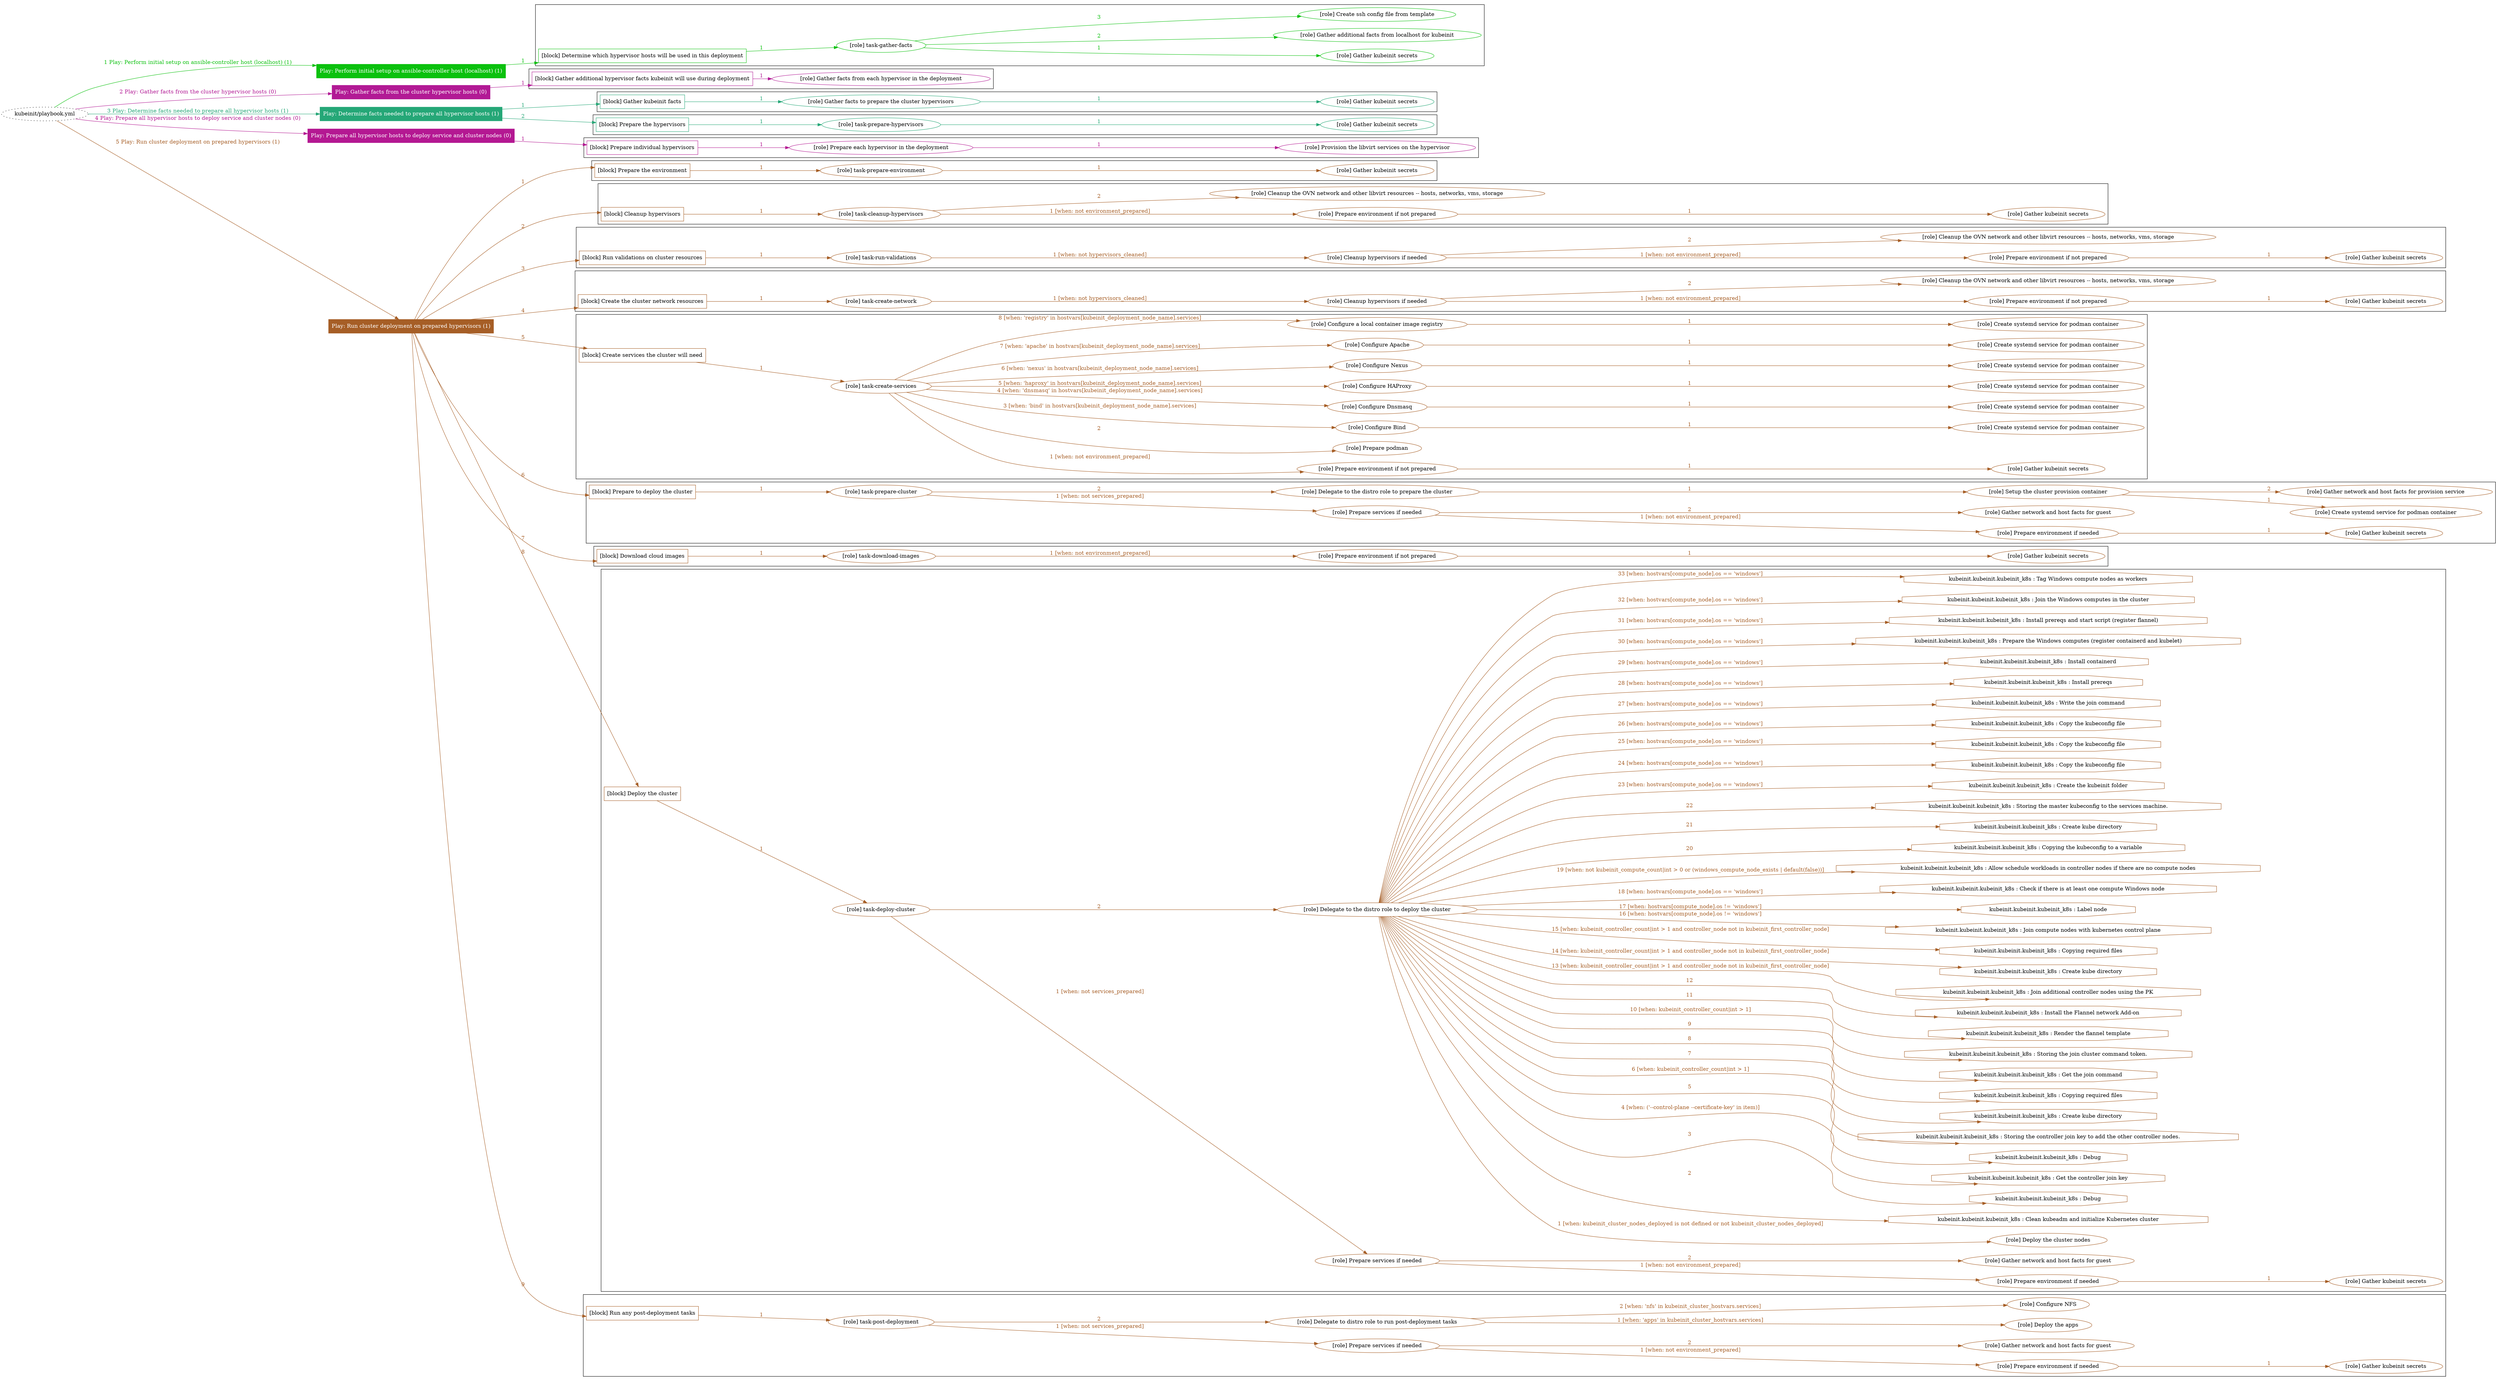 digraph {
	graph [concentrate=true ordering=in rankdir=LR ratio=fill]
	edge [esep=5 sep=10]
	"kubeinit/playbook.yml" [URL="/home/runner/work/kubeinit/kubeinit/kubeinit/playbook.yml" id=playbook_61d63fcc style=dotted]
	"kubeinit/playbook.yml" -> play_b4167441 [label="1 Play: Perform initial setup on ansible-controller host (localhost) (1)" color="#0bc10e" fontcolor="#0bc10e" id=edge_play_b4167441 labeltooltip="1 Play: Perform initial setup on ansible-controller host (localhost) (1)" tooltip="1 Play: Perform initial setup on ansible-controller host (localhost) (1)"]
	subgraph "Play: Perform initial setup on ansible-controller host (localhost) (1)" {
		play_b4167441 [label="Play: Perform initial setup on ansible-controller host (localhost) (1)" URL="/home/runner/work/kubeinit/kubeinit/kubeinit/playbook.yml" color="#0bc10e" fontcolor="#ffffff" id=play_b4167441 shape=box style=filled tooltip=localhost]
		play_b4167441 -> block_6a0aca37 [label=1 color="#0bc10e" fontcolor="#0bc10e" id=edge_block_6a0aca37 labeltooltip=1 tooltip=1]
		subgraph cluster_block_6a0aca37 {
			block_6a0aca37 [label="[block] Determine which hypervisor hosts will be used in this deployment" URL="/home/runner/work/kubeinit/kubeinit/kubeinit/playbook.yml" color="#0bc10e" id=block_6a0aca37 labeltooltip="Determine which hypervisor hosts will be used in this deployment" shape=box tooltip="Determine which hypervisor hosts will be used in this deployment"]
			block_6a0aca37 -> role_7f334172 [label="1 " color="#0bc10e" fontcolor="#0bc10e" id=edge_role_7f334172 labeltooltip="1 " tooltip="1 "]
			subgraph "task-gather-facts" {
				role_7f334172 [label="[role] task-gather-facts" URL="/home/runner/work/kubeinit/kubeinit/kubeinit/playbook.yml" color="#0bc10e" id=role_7f334172 tooltip="task-gather-facts"]
				role_7f334172 -> role_f6a3b218 [label="1 " color="#0bc10e" fontcolor="#0bc10e" id=edge_role_f6a3b218 labeltooltip="1 " tooltip="1 "]
				subgraph "Gather kubeinit secrets" {
					role_f6a3b218 [label="[role] Gather kubeinit secrets" URL="/home/runner/.ansible/collections/ansible_collections/kubeinit/kubeinit/roles/kubeinit_prepare/tasks/build_hypervisors_group.yml" color="#0bc10e" id=role_f6a3b218 tooltip="Gather kubeinit secrets"]
				}
				role_7f334172 -> role_867de4f7 [label="2 " color="#0bc10e" fontcolor="#0bc10e" id=edge_role_867de4f7 labeltooltip="2 " tooltip="2 "]
				subgraph "Gather additional facts from localhost for kubeinit" {
					role_867de4f7 [label="[role] Gather additional facts from localhost for kubeinit" URL="/home/runner/.ansible/collections/ansible_collections/kubeinit/kubeinit/roles/kubeinit_prepare/tasks/build_hypervisors_group.yml" color="#0bc10e" id=role_867de4f7 tooltip="Gather additional facts from localhost for kubeinit"]
				}
				role_7f334172 -> role_394e5620 [label="3 " color="#0bc10e" fontcolor="#0bc10e" id=edge_role_394e5620 labeltooltip="3 " tooltip="3 "]
				subgraph "Create ssh config file from template" {
					role_394e5620 [label="[role] Create ssh config file from template" URL="/home/runner/.ansible/collections/ansible_collections/kubeinit/kubeinit/roles/kubeinit_prepare/tasks/build_hypervisors_group.yml" color="#0bc10e" id=role_394e5620 tooltip="Create ssh config file from template"]
				}
			}
		}
	}
	"kubeinit/playbook.yml" -> play_1aad802e [label="2 Play: Gather facts from the cluster hypervisor hosts (0)" color="#b21a95" fontcolor="#b21a95" id=edge_play_1aad802e labeltooltip="2 Play: Gather facts from the cluster hypervisor hosts (0)" tooltip="2 Play: Gather facts from the cluster hypervisor hosts (0)"]
	subgraph "Play: Gather facts from the cluster hypervisor hosts (0)" {
		play_1aad802e [label="Play: Gather facts from the cluster hypervisor hosts (0)" URL="/home/runner/work/kubeinit/kubeinit/kubeinit/playbook.yml" color="#b21a95" fontcolor="#ffffff" id=play_1aad802e shape=box style=filled tooltip="Play: Gather facts from the cluster hypervisor hosts (0)"]
		play_1aad802e -> block_5dd4b0f8 [label=1 color="#b21a95" fontcolor="#b21a95" id=edge_block_5dd4b0f8 labeltooltip=1 tooltip=1]
		subgraph cluster_block_5dd4b0f8 {
			block_5dd4b0f8 [label="[block] Gather additional hypervisor facts kubeinit will use during deployment" URL="/home/runner/work/kubeinit/kubeinit/kubeinit/playbook.yml" color="#b21a95" id=block_5dd4b0f8 labeltooltip="Gather additional hypervisor facts kubeinit will use during deployment" shape=box tooltip="Gather additional hypervisor facts kubeinit will use during deployment"]
			block_5dd4b0f8 -> role_943d3cc5 [label="1 " color="#b21a95" fontcolor="#b21a95" id=edge_role_943d3cc5 labeltooltip="1 " tooltip="1 "]
			subgraph "Gather facts from each hypervisor in the deployment" {
				role_943d3cc5 [label="[role] Gather facts from each hypervisor in the deployment" URL="/home/runner/work/kubeinit/kubeinit/kubeinit/playbook.yml" color="#b21a95" id=role_943d3cc5 tooltip="Gather facts from each hypervisor in the deployment"]
			}
		}
	}
	"kubeinit/playbook.yml" -> play_ba9108b3 [label="3 Play: Determine facts needed to prepare all hypervisor hosts (1)" color="#25a777" fontcolor="#25a777" id=edge_play_ba9108b3 labeltooltip="3 Play: Determine facts needed to prepare all hypervisor hosts (1)" tooltip="3 Play: Determine facts needed to prepare all hypervisor hosts (1)"]
	subgraph "Play: Determine facts needed to prepare all hypervisor hosts (1)" {
		play_ba9108b3 [label="Play: Determine facts needed to prepare all hypervisor hosts (1)" URL="/home/runner/work/kubeinit/kubeinit/kubeinit/playbook.yml" color="#25a777" fontcolor="#ffffff" id=play_ba9108b3 shape=box style=filled tooltip=localhost]
		play_ba9108b3 -> block_fe4e9d29 [label=1 color="#25a777" fontcolor="#25a777" id=edge_block_fe4e9d29 labeltooltip=1 tooltip=1]
		subgraph cluster_block_fe4e9d29 {
			block_fe4e9d29 [label="[block] Gather kubeinit facts" URL="/home/runner/work/kubeinit/kubeinit/kubeinit/playbook.yml" color="#25a777" id=block_fe4e9d29 labeltooltip="Gather kubeinit facts" shape=box tooltip="Gather kubeinit facts"]
			block_fe4e9d29 -> role_f8f395cc [label="1 " color="#25a777" fontcolor="#25a777" id=edge_role_f8f395cc labeltooltip="1 " tooltip="1 "]
			subgraph "Gather facts to prepare the cluster hypervisors" {
				role_f8f395cc [label="[role] Gather facts to prepare the cluster hypervisors" URL="/home/runner/work/kubeinit/kubeinit/kubeinit/playbook.yml" color="#25a777" id=role_f8f395cc tooltip="Gather facts to prepare the cluster hypervisors"]
				role_f8f395cc -> role_a316a11b [label="1 " color="#25a777" fontcolor="#25a777" id=edge_role_a316a11b labeltooltip="1 " tooltip="1 "]
				subgraph "Gather kubeinit secrets" {
					role_a316a11b [label="[role] Gather kubeinit secrets" URL="/home/runner/.ansible/collections/ansible_collections/kubeinit/kubeinit/roles/kubeinit_prepare/tasks/gather_kubeinit_facts.yml" color="#25a777" id=role_a316a11b tooltip="Gather kubeinit secrets"]
				}
			}
		}
		play_ba9108b3 -> block_c6ab1068 [label=2 color="#25a777" fontcolor="#25a777" id=edge_block_c6ab1068 labeltooltip=2 tooltip=2]
		subgraph cluster_block_c6ab1068 {
			block_c6ab1068 [label="[block] Prepare the hypervisors" URL="/home/runner/work/kubeinit/kubeinit/kubeinit/playbook.yml" color="#25a777" id=block_c6ab1068 labeltooltip="Prepare the hypervisors" shape=box tooltip="Prepare the hypervisors"]
			block_c6ab1068 -> role_7d2cee28 [label="1 " color="#25a777" fontcolor="#25a777" id=edge_role_7d2cee28 labeltooltip="1 " tooltip="1 "]
			subgraph "task-prepare-hypervisors" {
				role_7d2cee28 [label="[role] task-prepare-hypervisors" URL="/home/runner/work/kubeinit/kubeinit/kubeinit/playbook.yml" color="#25a777" id=role_7d2cee28 tooltip="task-prepare-hypervisors"]
				role_7d2cee28 -> role_2072302c [label="1 " color="#25a777" fontcolor="#25a777" id=edge_role_2072302c labeltooltip="1 " tooltip="1 "]
				subgraph "Gather kubeinit secrets" {
					role_2072302c [label="[role] Gather kubeinit secrets" URL="/home/runner/.ansible/collections/ansible_collections/kubeinit/kubeinit/roles/kubeinit_prepare/tasks/gather_kubeinit_facts.yml" color="#25a777" id=role_2072302c tooltip="Gather kubeinit secrets"]
				}
			}
		}
	}
	"kubeinit/playbook.yml" -> play_d46c0dff [label="4 Play: Prepare all hypervisor hosts to deploy service and cluster nodes (0)" color="#b41892" fontcolor="#b41892" id=edge_play_d46c0dff labeltooltip="4 Play: Prepare all hypervisor hosts to deploy service and cluster nodes (0)" tooltip="4 Play: Prepare all hypervisor hosts to deploy service and cluster nodes (0)"]
	subgraph "Play: Prepare all hypervisor hosts to deploy service and cluster nodes (0)" {
		play_d46c0dff [label="Play: Prepare all hypervisor hosts to deploy service and cluster nodes (0)" URL="/home/runner/work/kubeinit/kubeinit/kubeinit/playbook.yml" color="#b41892" fontcolor="#ffffff" id=play_d46c0dff shape=box style=filled tooltip="Play: Prepare all hypervisor hosts to deploy service and cluster nodes (0)"]
		play_d46c0dff -> block_6bd00522 [label=1 color="#b41892" fontcolor="#b41892" id=edge_block_6bd00522 labeltooltip=1 tooltip=1]
		subgraph cluster_block_6bd00522 {
			block_6bd00522 [label="[block] Prepare individual hypervisors" URL="/home/runner/work/kubeinit/kubeinit/kubeinit/playbook.yml" color="#b41892" id=block_6bd00522 labeltooltip="Prepare individual hypervisors" shape=box tooltip="Prepare individual hypervisors"]
			block_6bd00522 -> role_236533c6 [label="1 " color="#b41892" fontcolor="#b41892" id=edge_role_236533c6 labeltooltip="1 " tooltip="1 "]
			subgraph "Prepare each hypervisor in the deployment" {
				role_236533c6 [label="[role] Prepare each hypervisor in the deployment" URL="/home/runner/work/kubeinit/kubeinit/kubeinit/playbook.yml" color="#b41892" id=role_236533c6 tooltip="Prepare each hypervisor in the deployment"]
				role_236533c6 -> role_518e3c62 [label="1 " color="#b41892" fontcolor="#b41892" id=edge_role_518e3c62 labeltooltip="1 " tooltip="1 "]
				subgraph "Provision the libvirt services on the hypervisor" {
					role_518e3c62 [label="[role] Provision the libvirt services on the hypervisor" URL="/home/runner/.ansible/collections/ansible_collections/kubeinit/kubeinit/roles/kubeinit_prepare/tasks/prepare_hypervisor.yml" color="#b41892" id=role_518e3c62 tooltip="Provision the libvirt services on the hypervisor"]
				}
			}
		}
	}
	"kubeinit/playbook.yml" -> play_26be4690 [label="5 Play: Run cluster deployment on prepared hypervisors (1)" color="#a65e26" fontcolor="#a65e26" id=edge_play_26be4690 labeltooltip="5 Play: Run cluster deployment on prepared hypervisors (1)" tooltip="5 Play: Run cluster deployment on prepared hypervisors (1)"]
	subgraph "Play: Run cluster deployment on prepared hypervisors (1)" {
		play_26be4690 [label="Play: Run cluster deployment on prepared hypervisors (1)" URL="/home/runner/work/kubeinit/kubeinit/kubeinit/playbook.yml" color="#a65e26" fontcolor="#ffffff" id=play_26be4690 shape=box style=filled tooltip=localhost]
		play_26be4690 -> block_be72bc51 [label=1 color="#a65e26" fontcolor="#a65e26" id=edge_block_be72bc51 labeltooltip=1 tooltip=1]
		subgraph cluster_block_be72bc51 {
			block_be72bc51 [label="[block] Prepare the environment" URL="/home/runner/work/kubeinit/kubeinit/kubeinit/playbook.yml" color="#a65e26" id=block_be72bc51 labeltooltip="Prepare the environment" shape=box tooltip="Prepare the environment"]
			block_be72bc51 -> role_f2f02b55 [label="1 " color="#a65e26" fontcolor="#a65e26" id=edge_role_f2f02b55 labeltooltip="1 " tooltip="1 "]
			subgraph "task-prepare-environment" {
				role_f2f02b55 [label="[role] task-prepare-environment" URL="/home/runner/work/kubeinit/kubeinit/kubeinit/playbook.yml" color="#a65e26" id=role_f2f02b55 tooltip="task-prepare-environment"]
				role_f2f02b55 -> role_158c0e16 [label="1 " color="#a65e26" fontcolor="#a65e26" id=edge_role_158c0e16 labeltooltip="1 " tooltip="1 "]
				subgraph "Gather kubeinit secrets" {
					role_158c0e16 [label="[role] Gather kubeinit secrets" URL="/home/runner/.ansible/collections/ansible_collections/kubeinit/kubeinit/roles/kubeinit_prepare/tasks/gather_kubeinit_facts.yml" color="#a65e26" id=role_158c0e16 tooltip="Gather kubeinit secrets"]
				}
			}
		}
		play_26be4690 -> block_0684a229 [label=2 color="#a65e26" fontcolor="#a65e26" id=edge_block_0684a229 labeltooltip=2 tooltip=2]
		subgraph cluster_block_0684a229 {
			block_0684a229 [label="[block] Cleanup hypervisors" URL="/home/runner/work/kubeinit/kubeinit/kubeinit/playbook.yml" color="#a65e26" id=block_0684a229 labeltooltip="Cleanup hypervisors" shape=box tooltip="Cleanup hypervisors"]
			block_0684a229 -> role_879ee770 [label="1 " color="#a65e26" fontcolor="#a65e26" id=edge_role_879ee770 labeltooltip="1 " tooltip="1 "]
			subgraph "task-cleanup-hypervisors" {
				role_879ee770 [label="[role] task-cleanup-hypervisors" URL="/home/runner/work/kubeinit/kubeinit/kubeinit/playbook.yml" color="#a65e26" id=role_879ee770 tooltip="task-cleanup-hypervisors"]
				role_879ee770 -> role_b9cdfe12 [label="1 [when: not environment_prepared]" color="#a65e26" fontcolor="#a65e26" id=edge_role_b9cdfe12 labeltooltip="1 [when: not environment_prepared]" tooltip="1 [when: not environment_prepared]"]
				subgraph "Prepare environment if not prepared" {
					role_b9cdfe12 [label="[role] Prepare environment if not prepared" URL="/home/runner/.ansible/collections/ansible_collections/kubeinit/kubeinit/roles/kubeinit_prepare/tasks/cleanup_hypervisors.yml" color="#a65e26" id=role_b9cdfe12 tooltip="Prepare environment if not prepared"]
					role_b9cdfe12 -> role_e356d562 [label="1 " color="#a65e26" fontcolor="#a65e26" id=edge_role_e356d562 labeltooltip="1 " tooltip="1 "]
					subgraph "Gather kubeinit secrets" {
						role_e356d562 [label="[role] Gather kubeinit secrets" URL="/home/runner/.ansible/collections/ansible_collections/kubeinit/kubeinit/roles/kubeinit_prepare/tasks/gather_kubeinit_facts.yml" color="#a65e26" id=role_e356d562 tooltip="Gather kubeinit secrets"]
					}
				}
				role_879ee770 -> role_5a953f6a [label="2 " color="#a65e26" fontcolor="#a65e26" id=edge_role_5a953f6a labeltooltip="2 " tooltip="2 "]
				subgraph "Cleanup the OVN network and other libvirt resources -- hosts, networks, vms, storage" {
					role_5a953f6a [label="[role] Cleanup the OVN network and other libvirt resources -- hosts, networks, vms, storage" URL="/home/runner/.ansible/collections/ansible_collections/kubeinit/kubeinit/roles/kubeinit_prepare/tasks/cleanup_hypervisors.yml" color="#a65e26" id=role_5a953f6a tooltip="Cleanup the OVN network and other libvirt resources -- hosts, networks, vms, storage"]
				}
			}
		}
		play_26be4690 -> block_bb1c8c3c [label=3 color="#a65e26" fontcolor="#a65e26" id=edge_block_bb1c8c3c labeltooltip=3 tooltip=3]
		subgraph cluster_block_bb1c8c3c {
			block_bb1c8c3c [label="[block] Run validations on cluster resources" URL="/home/runner/work/kubeinit/kubeinit/kubeinit/playbook.yml" color="#a65e26" id=block_bb1c8c3c labeltooltip="Run validations on cluster resources" shape=box tooltip="Run validations on cluster resources"]
			block_bb1c8c3c -> role_b8efcef9 [label="1 " color="#a65e26" fontcolor="#a65e26" id=edge_role_b8efcef9 labeltooltip="1 " tooltip="1 "]
			subgraph "task-run-validations" {
				role_b8efcef9 [label="[role] task-run-validations" URL="/home/runner/work/kubeinit/kubeinit/kubeinit/playbook.yml" color="#a65e26" id=role_b8efcef9 tooltip="task-run-validations"]
				role_b8efcef9 -> role_aa0eb637 [label="1 [when: not hypervisors_cleaned]" color="#a65e26" fontcolor="#a65e26" id=edge_role_aa0eb637 labeltooltip="1 [when: not hypervisors_cleaned]" tooltip="1 [when: not hypervisors_cleaned]"]
				subgraph "Cleanup hypervisors if needed" {
					role_aa0eb637 [label="[role] Cleanup hypervisors if needed" URL="/home/runner/.ansible/collections/ansible_collections/kubeinit/kubeinit/roles/kubeinit_validations/tasks/main.yml" color="#a65e26" id=role_aa0eb637 tooltip="Cleanup hypervisors if needed"]
					role_aa0eb637 -> role_d09c6239 [label="1 [when: not environment_prepared]" color="#a65e26" fontcolor="#a65e26" id=edge_role_d09c6239 labeltooltip="1 [when: not environment_prepared]" tooltip="1 [when: not environment_prepared]"]
					subgraph "Prepare environment if not prepared" {
						role_d09c6239 [label="[role] Prepare environment if not prepared" URL="/home/runner/.ansible/collections/ansible_collections/kubeinit/kubeinit/roles/kubeinit_prepare/tasks/cleanup_hypervisors.yml" color="#a65e26" id=role_d09c6239 tooltip="Prepare environment if not prepared"]
						role_d09c6239 -> role_8b2d0bdd [label="1 " color="#a65e26" fontcolor="#a65e26" id=edge_role_8b2d0bdd labeltooltip="1 " tooltip="1 "]
						subgraph "Gather kubeinit secrets" {
							role_8b2d0bdd [label="[role] Gather kubeinit secrets" URL="/home/runner/.ansible/collections/ansible_collections/kubeinit/kubeinit/roles/kubeinit_prepare/tasks/gather_kubeinit_facts.yml" color="#a65e26" id=role_8b2d0bdd tooltip="Gather kubeinit secrets"]
						}
					}
					role_aa0eb637 -> role_a33ecace [label="2 " color="#a65e26" fontcolor="#a65e26" id=edge_role_a33ecace labeltooltip="2 " tooltip="2 "]
					subgraph "Cleanup the OVN network and other libvirt resources -- hosts, networks, vms, storage" {
						role_a33ecace [label="[role] Cleanup the OVN network and other libvirt resources -- hosts, networks, vms, storage" URL="/home/runner/.ansible/collections/ansible_collections/kubeinit/kubeinit/roles/kubeinit_prepare/tasks/cleanup_hypervisors.yml" color="#a65e26" id=role_a33ecace tooltip="Cleanup the OVN network and other libvirt resources -- hosts, networks, vms, storage"]
					}
				}
			}
		}
		play_26be4690 -> block_d0365677 [label=4 color="#a65e26" fontcolor="#a65e26" id=edge_block_d0365677 labeltooltip=4 tooltip=4]
		subgraph cluster_block_d0365677 {
			block_d0365677 [label="[block] Create the cluster network resources" URL="/home/runner/work/kubeinit/kubeinit/kubeinit/playbook.yml" color="#a65e26" id=block_d0365677 labeltooltip="Create the cluster network resources" shape=box tooltip="Create the cluster network resources"]
			block_d0365677 -> role_b9e83772 [label="1 " color="#a65e26" fontcolor="#a65e26" id=edge_role_b9e83772 labeltooltip="1 " tooltip="1 "]
			subgraph "task-create-network" {
				role_b9e83772 [label="[role] task-create-network" URL="/home/runner/work/kubeinit/kubeinit/kubeinit/playbook.yml" color="#a65e26" id=role_b9e83772 tooltip="task-create-network"]
				role_b9e83772 -> role_967da152 [label="1 [when: not hypervisors_cleaned]" color="#a65e26" fontcolor="#a65e26" id=edge_role_967da152 labeltooltip="1 [when: not hypervisors_cleaned]" tooltip="1 [when: not hypervisors_cleaned]"]
				subgraph "Cleanup hypervisors if needed" {
					role_967da152 [label="[role] Cleanup hypervisors if needed" URL="/home/runner/.ansible/collections/ansible_collections/kubeinit/kubeinit/roles/kubeinit_libvirt/tasks/create_network.yml" color="#a65e26" id=role_967da152 tooltip="Cleanup hypervisors if needed"]
					role_967da152 -> role_60ef06da [label="1 [when: not environment_prepared]" color="#a65e26" fontcolor="#a65e26" id=edge_role_60ef06da labeltooltip="1 [when: not environment_prepared]" tooltip="1 [when: not environment_prepared]"]
					subgraph "Prepare environment if not prepared" {
						role_60ef06da [label="[role] Prepare environment if not prepared" URL="/home/runner/.ansible/collections/ansible_collections/kubeinit/kubeinit/roles/kubeinit_prepare/tasks/cleanup_hypervisors.yml" color="#a65e26" id=role_60ef06da tooltip="Prepare environment if not prepared"]
						role_60ef06da -> role_6dd04e4c [label="1 " color="#a65e26" fontcolor="#a65e26" id=edge_role_6dd04e4c labeltooltip="1 " tooltip="1 "]
						subgraph "Gather kubeinit secrets" {
							role_6dd04e4c [label="[role] Gather kubeinit secrets" URL="/home/runner/.ansible/collections/ansible_collections/kubeinit/kubeinit/roles/kubeinit_prepare/tasks/gather_kubeinit_facts.yml" color="#a65e26" id=role_6dd04e4c tooltip="Gather kubeinit secrets"]
						}
					}
					role_967da152 -> role_8a1a3f81 [label="2 " color="#a65e26" fontcolor="#a65e26" id=edge_role_8a1a3f81 labeltooltip="2 " tooltip="2 "]
					subgraph "Cleanup the OVN network and other libvirt resources -- hosts, networks, vms, storage" {
						role_8a1a3f81 [label="[role] Cleanup the OVN network and other libvirt resources -- hosts, networks, vms, storage" URL="/home/runner/.ansible/collections/ansible_collections/kubeinit/kubeinit/roles/kubeinit_prepare/tasks/cleanup_hypervisors.yml" color="#a65e26" id=role_8a1a3f81 tooltip="Cleanup the OVN network and other libvirt resources -- hosts, networks, vms, storage"]
					}
				}
			}
		}
		play_26be4690 -> block_d087e9ba [label=5 color="#a65e26" fontcolor="#a65e26" id=edge_block_d087e9ba labeltooltip=5 tooltip=5]
		subgraph cluster_block_d087e9ba {
			block_d087e9ba [label="[block] Create services the cluster will need" URL="/home/runner/work/kubeinit/kubeinit/kubeinit/playbook.yml" color="#a65e26" id=block_d087e9ba labeltooltip="Create services the cluster will need" shape=box tooltip="Create services the cluster will need"]
			block_d087e9ba -> role_c836b855 [label="1 " color="#a65e26" fontcolor="#a65e26" id=edge_role_c836b855 labeltooltip="1 " tooltip="1 "]
			subgraph "task-create-services" {
				role_c836b855 [label="[role] task-create-services" URL="/home/runner/work/kubeinit/kubeinit/kubeinit/playbook.yml" color="#a65e26" id=role_c836b855 tooltip="task-create-services"]
				role_c836b855 -> role_6ac31df1 [label="1 [when: not environment_prepared]" color="#a65e26" fontcolor="#a65e26" id=edge_role_6ac31df1 labeltooltip="1 [when: not environment_prepared]" tooltip="1 [when: not environment_prepared]"]
				subgraph "Prepare environment if not prepared" {
					role_6ac31df1 [label="[role] Prepare environment if not prepared" URL="/home/runner/.ansible/collections/ansible_collections/kubeinit/kubeinit/roles/kubeinit_services/tasks/main.yml" color="#a65e26" id=role_6ac31df1 tooltip="Prepare environment if not prepared"]
					role_6ac31df1 -> role_bbaec402 [label="1 " color="#a65e26" fontcolor="#a65e26" id=edge_role_bbaec402 labeltooltip="1 " tooltip="1 "]
					subgraph "Gather kubeinit secrets" {
						role_bbaec402 [label="[role] Gather kubeinit secrets" URL="/home/runner/.ansible/collections/ansible_collections/kubeinit/kubeinit/roles/kubeinit_prepare/tasks/gather_kubeinit_facts.yml" color="#a65e26" id=role_bbaec402 tooltip="Gather kubeinit secrets"]
					}
				}
				role_c836b855 -> role_adfd2af5 [label="2 " color="#a65e26" fontcolor="#a65e26" id=edge_role_adfd2af5 labeltooltip="2 " tooltip="2 "]
				subgraph "Prepare podman" {
					role_adfd2af5 [label="[role] Prepare podman" URL="/home/runner/.ansible/collections/ansible_collections/kubeinit/kubeinit/roles/kubeinit_services/tasks/00_create_service_pod.yml" color="#a65e26" id=role_adfd2af5 tooltip="Prepare podman"]
				}
				role_c836b855 -> role_d93f3627 [label="3 [when: 'bind' in hostvars[kubeinit_deployment_node_name].services]" color="#a65e26" fontcolor="#a65e26" id=edge_role_d93f3627 labeltooltip="3 [when: 'bind' in hostvars[kubeinit_deployment_node_name].services]" tooltip="3 [when: 'bind' in hostvars[kubeinit_deployment_node_name].services]"]
				subgraph "Configure Bind" {
					role_d93f3627 [label="[role] Configure Bind" URL="/home/runner/.ansible/collections/ansible_collections/kubeinit/kubeinit/roles/kubeinit_services/tasks/start_services_containers.yml" color="#a65e26" id=role_d93f3627 tooltip="Configure Bind"]
					role_d93f3627 -> role_e846e7fb [label="1 " color="#a65e26" fontcolor="#a65e26" id=edge_role_e846e7fb labeltooltip="1 " tooltip="1 "]
					subgraph "Create systemd service for podman container" {
						role_e846e7fb [label="[role] Create systemd service for podman container" URL="/home/runner/.ansible/collections/ansible_collections/kubeinit/kubeinit/roles/kubeinit_bind/tasks/main.yml" color="#a65e26" id=role_e846e7fb tooltip="Create systemd service for podman container"]
					}
				}
				role_c836b855 -> role_e992093d [label="4 [when: 'dnsmasq' in hostvars[kubeinit_deployment_node_name].services]" color="#a65e26" fontcolor="#a65e26" id=edge_role_e992093d labeltooltip="4 [when: 'dnsmasq' in hostvars[kubeinit_deployment_node_name].services]" tooltip="4 [when: 'dnsmasq' in hostvars[kubeinit_deployment_node_name].services]"]
				subgraph "Configure Dnsmasq" {
					role_e992093d [label="[role] Configure Dnsmasq" URL="/home/runner/.ansible/collections/ansible_collections/kubeinit/kubeinit/roles/kubeinit_services/tasks/start_services_containers.yml" color="#a65e26" id=role_e992093d tooltip="Configure Dnsmasq"]
					role_e992093d -> role_7622ead3 [label="1 " color="#a65e26" fontcolor="#a65e26" id=edge_role_7622ead3 labeltooltip="1 " tooltip="1 "]
					subgraph "Create systemd service for podman container" {
						role_7622ead3 [label="[role] Create systemd service for podman container" URL="/home/runner/.ansible/collections/ansible_collections/kubeinit/kubeinit/roles/kubeinit_dnsmasq/tasks/main.yml" color="#a65e26" id=role_7622ead3 tooltip="Create systemd service for podman container"]
					}
				}
				role_c836b855 -> role_790105b1 [label="5 [when: 'haproxy' in hostvars[kubeinit_deployment_node_name].services]" color="#a65e26" fontcolor="#a65e26" id=edge_role_790105b1 labeltooltip="5 [when: 'haproxy' in hostvars[kubeinit_deployment_node_name].services]" tooltip="5 [when: 'haproxy' in hostvars[kubeinit_deployment_node_name].services]"]
				subgraph "Configure HAProxy" {
					role_790105b1 [label="[role] Configure HAProxy" URL="/home/runner/.ansible/collections/ansible_collections/kubeinit/kubeinit/roles/kubeinit_services/tasks/start_services_containers.yml" color="#a65e26" id=role_790105b1 tooltip="Configure HAProxy"]
					role_790105b1 -> role_c0d487fb [label="1 " color="#a65e26" fontcolor="#a65e26" id=edge_role_c0d487fb labeltooltip="1 " tooltip="1 "]
					subgraph "Create systemd service for podman container" {
						role_c0d487fb [label="[role] Create systemd service for podman container" URL="/home/runner/.ansible/collections/ansible_collections/kubeinit/kubeinit/roles/kubeinit_haproxy/tasks/main.yml" color="#a65e26" id=role_c0d487fb tooltip="Create systemd service for podman container"]
					}
				}
				role_c836b855 -> role_53bb1acf [label="6 [when: 'nexus' in hostvars[kubeinit_deployment_node_name].services]" color="#a65e26" fontcolor="#a65e26" id=edge_role_53bb1acf labeltooltip="6 [when: 'nexus' in hostvars[kubeinit_deployment_node_name].services]" tooltip="6 [when: 'nexus' in hostvars[kubeinit_deployment_node_name].services]"]
				subgraph "Configure Nexus" {
					role_53bb1acf [label="[role] Configure Nexus" URL="/home/runner/.ansible/collections/ansible_collections/kubeinit/kubeinit/roles/kubeinit_services/tasks/start_services_containers.yml" color="#a65e26" id=role_53bb1acf tooltip="Configure Nexus"]
					role_53bb1acf -> role_e2828140 [label="1 " color="#a65e26" fontcolor="#a65e26" id=edge_role_e2828140 labeltooltip="1 " tooltip="1 "]
					subgraph "Create systemd service for podman container" {
						role_e2828140 [label="[role] Create systemd service for podman container" URL="/home/runner/.ansible/collections/ansible_collections/kubeinit/kubeinit/roles/kubeinit_nexus/tasks/main.yml" color="#a65e26" id=role_e2828140 tooltip="Create systemd service for podman container"]
					}
				}
				role_c836b855 -> role_9526ee82 [label="7 [when: 'apache' in hostvars[kubeinit_deployment_node_name].services]" color="#a65e26" fontcolor="#a65e26" id=edge_role_9526ee82 labeltooltip="7 [when: 'apache' in hostvars[kubeinit_deployment_node_name].services]" tooltip="7 [when: 'apache' in hostvars[kubeinit_deployment_node_name].services]"]
				subgraph "Configure Apache" {
					role_9526ee82 [label="[role] Configure Apache" URL="/home/runner/.ansible/collections/ansible_collections/kubeinit/kubeinit/roles/kubeinit_services/tasks/start_services_containers.yml" color="#a65e26" id=role_9526ee82 tooltip="Configure Apache"]
					role_9526ee82 -> role_240ed68c [label="1 " color="#a65e26" fontcolor="#a65e26" id=edge_role_240ed68c labeltooltip="1 " tooltip="1 "]
					subgraph "Create systemd service for podman container" {
						role_240ed68c [label="[role] Create systemd service for podman container" URL="/home/runner/.ansible/collections/ansible_collections/kubeinit/kubeinit/roles/kubeinit_apache/tasks/main.yml" color="#a65e26" id=role_240ed68c tooltip="Create systemd service for podman container"]
					}
				}
				role_c836b855 -> role_5815799c [label="8 [when: 'registry' in hostvars[kubeinit_deployment_node_name].services]" color="#a65e26" fontcolor="#a65e26" id=edge_role_5815799c labeltooltip="8 [when: 'registry' in hostvars[kubeinit_deployment_node_name].services]" tooltip="8 [when: 'registry' in hostvars[kubeinit_deployment_node_name].services]"]
				subgraph "Configure a local container image registry" {
					role_5815799c [label="[role] Configure a local container image registry" URL="/home/runner/.ansible/collections/ansible_collections/kubeinit/kubeinit/roles/kubeinit_services/tasks/start_services_containers.yml" color="#a65e26" id=role_5815799c tooltip="Configure a local container image registry"]
					role_5815799c -> role_22c3edca [label="1 " color="#a65e26" fontcolor="#a65e26" id=edge_role_22c3edca labeltooltip="1 " tooltip="1 "]
					subgraph "Create systemd service for podman container" {
						role_22c3edca [label="[role] Create systemd service for podman container" URL="/home/runner/.ansible/collections/ansible_collections/kubeinit/kubeinit/roles/kubeinit_registry/tasks/main.yml" color="#a65e26" id=role_22c3edca tooltip="Create systemd service for podman container"]
					}
				}
			}
		}
		play_26be4690 -> block_105cccf9 [label=6 color="#a65e26" fontcolor="#a65e26" id=edge_block_105cccf9 labeltooltip=6 tooltip=6]
		subgraph cluster_block_105cccf9 {
			block_105cccf9 [label="[block] Prepare to deploy the cluster" URL="/home/runner/work/kubeinit/kubeinit/kubeinit/playbook.yml" color="#a65e26" id=block_105cccf9 labeltooltip="Prepare to deploy the cluster" shape=box tooltip="Prepare to deploy the cluster"]
			block_105cccf9 -> role_a9f3c563 [label="1 " color="#a65e26" fontcolor="#a65e26" id=edge_role_a9f3c563 labeltooltip="1 " tooltip="1 "]
			subgraph "task-prepare-cluster" {
				role_a9f3c563 [label="[role] task-prepare-cluster" URL="/home/runner/work/kubeinit/kubeinit/kubeinit/playbook.yml" color="#a65e26" id=role_a9f3c563 tooltip="task-prepare-cluster"]
				role_a9f3c563 -> role_fe2ed8e2 [label="1 [when: not services_prepared]" color="#a65e26" fontcolor="#a65e26" id=edge_role_fe2ed8e2 labeltooltip="1 [when: not services_prepared]" tooltip="1 [when: not services_prepared]"]
				subgraph "Prepare services if needed" {
					role_fe2ed8e2 [label="[role] Prepare services if needed" URL="/home/runner/.ansible/collections/ansible_collections/kubeinit/kubeinit/roles/kubeinit_prepare/tasks/prepare_cluster.yml" color="#a65e26" id=role_fe2ed8e2 tooltip="Prepare services if needed"]
					role_fe2ed8e2 -> role_7140f536 [label="1 [when: not environment_prepared]" color="#a65e26" fontcolor="#a65e26" id=edge_role_7140f536 labeltooltip="1 [when: not environment_prepared]" tooltip="1 [when: not environment_prepared]"]
					subgraph "Prepare environment if needed" {
						role_7140f536 [label="[role] Prepare environment if needed" URL="/home/runner/.ansible/collections/ansible_collections/kubeinit/kubeinit/roles/kubeinit_services/tasks/prepare_services.yml" color="#a65e26" id=role_7140f536 tooltip="Prepare environment if needed"]
						role_7140f536 -> role_4bb935bc [label="1 " color="#a65e26" fontcolor="#a65e26" id=edge_role_4bb935bc labeltooltip="1 " tooltip="1 "]
						subgraph "Gather kubeinit secrets" {
							role_4bb935bc [label="[role] Gather kubeinit secrets" URL="/home/runner/.ansible/collections/ansible_collections/kubeinit/kubeinit/roles/kubeinit_prepare/tasks/gather_kubeinit_facts.yml" color="#a65e26" id=role_4bb935bc tooltip="Gather kubeinit secrets"]
						}
					}
					role_fe2ed8e2 -> role_f860f879 [label="2 " color="#a65e26" fontcolor="#a65e26" id=edge_role_f860f879 labeltooltip="2 " tooltip="2 "]
					subgraph "Gather network and host facts for guest" {
						role_f860f879 [label="[role] Gather network and host facts for guest" URL="/home/runner/.ansible/collections/ansible_collections/kubeinit/kubeinit/roles/kubeinit_services/tasks/prepare_services.yml" color="#a65e26" id=role_f860f879 tooltip="Gather network and host facts for guest"]
					}
				}
				role_a9f3c563 -> role_d1fc378a [label="2 " color="#a65e26" fontcolor="#a65e26" id=edge_role_d1fc378a labeltooltip="2 " tooltip="2 "]
				subgraph "Delegate to the distro role to prepare the cluster" {
					role_d1fc378a [label="[role] Delegate to the distro role to prepare the cluster" URL="/home/runner/.ansible/collections/ansible_collections/kubeinit/kubeinit/roles/kubeinit_prepare/tasks/prepare_cluster.yml" color="#a65e26" id=role_d1fc378a tooltip="Delegate to the distro role to prepare the cluster"]
					role_d1fc378a -> role_6fb07e4c [label="1 " color="#a65e26" fontcolor="#a65e26" id=edge_role_6fb07e4c labeltooltip="1 " tooltip="1 "]
					subgraph "Setup the cluster provision container" {
						role_6fb07e4c [label="[role] Setup the cluster provision container" URL="/home/runner/.ansible/collections/ansible_collections/kubeinit/kubeinit/roles/kubeinit_k8s/tasks/prepare_cluster.yml" color="#a65e26" id=role_6fb07e4c tooltip="Setup the cluster provision container"]
						role_6fb07e4c -> role_e4648f08 [label="1 " color="#a65e26" fontcolor="#a65e26" id=edge_role_e4648f08 labeltooltip="1 " tooltip="1 "]
						subgraph "Create systemd service for podman container" {
							role_e4648f08 [label="[role] Create systemd service for podman container" URL="/home/runner/.ansible/collections/ansible_collections/kubeinit/kubeinit/roles/kubeinit_services/tasks/create_provision_container.yml" color="#a65e26" id=role_e4648f08 tooltip="Create systemd service for podman container"]
						}
						role_6fb07e4c -> role_6f78cac6 [label="2 " color="#a65e26" fontcolor="#a65e26" id=edge_role_6f78cac6 labeltooltip="2 " tooltip="2 "]
						subgraph "Gather network and host facts for provision service" {
							role_6f78cac6 [label="[role] Gather network and host facts for provision service" URL="/home/runner/.ansible/collections/ansible_collections/kubeinit/kubeinit/roles/kubeinit_services/tasks/create_provision_container.yml" color="#a65e26" id=role_6f78cac6 tooltip="Gather network and host facts for provision service"]
						}
					}
				}
			}
		}
		play_26be4690 -> block_242cda4c [label=7 color="#a65e26" fontcolor="#a65e26" id=edge_block_242cda4c labeltooltip=7 tooltip=7]
		subgraph cluster_block_242cda4c {
			block_242cda4c [label="[block] Download cloud images" URL="/home/runner/work/kubeinit/kubeinit/kubeinit/playbook.yml" color="#a65e26" id=block_242cda4c labeltooltip="Download cloud images" shape=box tooltip="Download cloud images"]
			block_242cda4c -> role_b0b42d0b [label="1 " color="#a65e26" fontcolor="#a65e26" id=edge_role_b0b42d0b labeltooltip="1 " tooltip="1 "]
			subgraph "task-download-images" {
				role_b0b42d0b [label="[role] task-download-images" URL="/home/runner/work/kubeinit/kubeinit/kubeinit/playbook.yml" color="#a65e26" id=role_b0b42d0b tooltip="task-download-images"]
				role_b0b42d0b -> role_2306edef [label="1 [when: not environment_prepared]" color="#a65e26" fontcolor="#a65e26" id=edge_role_2306edef labeltooltip="1 [when: not environment_prepared]" tooltip="1 [when: not environment_prepared]"]
				subgraph "Prepare environment if not prepared" {
					role_2306edef [label="[role] Prepare environment if not prepared" URL="/home/runner/.ansible/collections/ansible_collections/kubeinit/kubeinit/roles/kubeinit_libvirt/tasks/download_cloud_images.yml" color="#a65e26" id=role_2306edef tooltip="Prepare environment if not prepared"]
					role_2306edef -> role_14598147 [label="1 " color="#a65e26" fontcolor="#a65e26" id=edge_role_14598147 labeltooltip="1 " tooltip="1 "]
					subgraph "Gather kubeinit secrets" {
						role_14598147 [label="[role] Gather kubeinit secrets" URL="/home/runner/.ansible/collections/ansible_collections/kubeinit/kubeinit/roles/kubeinit_prepare/tasks/gather_kubeinit_facts.yml" color="#a65e26" id=role_14598147 tooltip="Gather kubeinit secrets"]
					}
				}
			}
		}
		play_26be4690 -> block_83b64133 [label=8 color="#a65e26" fontcolor="#a65e26" id=edge_block_83b64133 labeltooltip=8 tooltip=8]
		subgraph cluster_block_83b64133 {
			block_83b64133 [label="[block] Deploy the cluster" URL="/home/runner/work/kubeinit/kubeinit/kubeinit/playbook.yml" color="#a65e26" id=block_83b64133 labeltooltip="Deploy the cluster" shape=box tooltip="Deploy the cluster"]
			block_83b64133 -> role_eade10ac [label="1 " color="#a65e26" fontcolor="#a65e26" id=edge_role_eade10ac labeltooltip="1 " tooltip="1 "]
			subgraph "task-deploy-cluster" {
				role_eade10ac [label="[role] task-deploy-cluster" URL="/home/runner/work/kubeinit/kubeinit/kubeinit/playbook.yml" color="#a65e26" id=role_eade10ac tooltip="task-deploy-cluster"]
				role_eade10ac -> role_ffdf1231 [label="1 [when: not services_prepared]" color="#a65e26" fontcolor="#a65e26" id=edge_role_ffdf1231 labeltooltip="1 [when: not services_prepared]" tooltip="1 [when: not services_prepared]"]
				subgraph "Prepare services if needed" {
					role_ffdf1231 [label="[role] Prepare services if needed" URL="/home/runner/.ansible/collections/ansible_collections/kubeinit/kubeinit/roles/kubeinit_prepare/tasks/deploy_cluster.yml" color="#a65e26" id=role_ffdf1231 tooltip="Prepare services if needed"]
					role_ffdf1231 -> role_80eb9e4a [label="1 [when: not environment_prepared]" color="#a65e26" fontcolor="#a65e26" id=edge_role_80eb9e4a labeltooltip="1 [when: not environment_prepared]" tooltip="1 [when: not environment_prepared]"]
					subgraph "Prepare environment if needed" {
						role_80eb9e4a [label="[role] Prepare environment if needed" URL="/home/runner/.ansible/collections/ansible_collections/kubeinit/kubeinit/roles/kubeinit_services/tasks/prepare_services.yml" color="#a65e26" id=role_80eb9e4a tooltip="Prepare environment if needed"]
						role_80eb9e4a -> role_6a5612ad [label="1 " color="#a65e26" fontcolor="#a65e26" id=edge_role_6a5612ad labeltooltip="1 " tooltip="1 "]
						subgraph "Gather kubeinit secrets" {
							role_6a5612ad [label="[role] Gather kubeinit secrets" URL="/home/runner/.ansible/collections/ansible_collections/kubeinit/kubeinit/roles/kubeinit_prepare/tasks/gather_kubeinit_facts.yml" color="#a65e26" id=role_6a5612ad tooltip="Gather kubeinit secrets"]
						}
					}
					role_ffdf1231 -> role_aaa987d0 [label="2 " color="#a65e26" fontcolor="#a65e26" id=edge_role_aaa987d0 labeltooltip="2 " tooltip="2 "]
					subgraph "Gather network and host facts for guest" {
						role_aaa987d0 [label="[role] Gather network and host facts for guest" URL="/home/runner/.ansible/collections/ansible_collections/kubeinit/kubeinit/roles/kubeinit_services/tasks/prepare_services.yml" color="#a65e26" id=role_aaa987d0 tooltip="Gather network and host facts for guest"]
					}
				}
				role_eade10ac -> role_df07e3de [label="2 " color="#a65e26" fontcolor="#a65e26" id=edge_role_df07e3de labeltooltip="2 " tooltip="2 "]
				subgraph "Delegate to the distro role to deploy the cluster" {
					role_df07e3de [label="[role] Delegate to the distro role to deploy the cluster" URL="/home/runner/.ansible/collections/ansible_collections/kubeinit/kubeinit/roles/kubeinit_prepare/tasks/deploy_cluster.yml" color="#a65e26" id=role_df07e3de tooltip="Delegate to the distro role to deploy the cluster"]
					role_df07e3de -> role_da706339 [label="1 [when: kubeinit_cluster_nodes_deployed is not defined or not kubeinit_cluster_nodes_deployed]" color="#a65e26" fontcolor="#a65e26" id=edge_role_da706339 labeltooltip="1 [when: kubeinit_cluster_nodes_deployed is not defined or not kubeinit_cluster_nodes_deployed]" tooltip="1 [when: kubeinit_cluster_nodes_deployed is not defined or not kubeinit_cluster_nodes_deployed]"]
					subgraph "Deploy the cluster nodes" {
						role_da706339 [label="[role] Deploy the cluster nodes" URL="/home/runner/.ansible/collections/ansible_collections/kubeinit/kubeinit/roles/kubeinit_k8s/tasks/main.yml" color="#a65e26" id=role_da706339 tooltip="Deploy the cluster nodes"]
					}
					task_f997c161 [label="kubeinit.kubeinit.kubeinit_k8s : Clean kubeadm and initialize Kubernetes cluster" URL="/home/runner/.ansible/collections/ansible_collections/kubeinit/kubeinit/roles/kubeinit_k8s/tasks/main.yml" color="#a65e26" id=task_f997c161 shape=octagon tooltip="kubeinit.kubeinit.kubeinit_k8s : Clean kubeadm and initialize Kubernetes cluster"]
					role_df07e3de -> task_f997c161 [label="2 " color="#a65e26" fontcolor="#a65e26" id=edge_task_f997c161 labeltooltip="2 " tooltip="2 "]
					task_c93b7903 [label="kubeinit.kubeinit.kubeinit_k8s : Debug" URL="/home/runner/.ansible/collections/ansible_collections/kubeinit/kubeinit/roles/kubeinit_k8s/tasks/main.yml" color="#a65e26" id=task_c93b7903 shape=octagon tooltip="kubeinit.kubeinit.kubeinit_k8s : Debug"]
					role_df07e3de -> task_c93b7903 [label="3 " color="#a65e26" fontcolor="#a65e26" id=edge_task_c93b7903 labeltooltip="3 " tooltip="3 "]
					task_b6fa2c5b [label="kubeinit.kubeinit.kubeinit_k8s : Get the controller join key" URL="/home/runner/.ansible/collections/ansible_collections/kubeinit/kubeinit/roles/kubeinit_k8s/tasks/main.yml" color="#a65e26" id=task_b6fa2c5b shape=octagon tooltip="kubeinit.kubeinit.kubeinit_k8s : Get the controller join key"]
					role_df07e3de -> task_b6fa2c5b [label="4 [when: ('--control-plane --certificate-key' in item)]" color="#a65e26" fontcolor="#a65e26" id=edge_task_b6fa2c5b labeltooltip="4 [when: ('--control-plane --certificate-key' in item)]" tooltip="4 [when: ('--control-plane --certificate-key' in item)]"]
					task_7c1e5f85 [label="kubeinit.kubeinit.kubeinit_k8s : Debug" URL="/home/runner/.ansible/collections/ansible_collections/kubeinit/kubeinit/roles/kubeinit_k8s/tasks/main.yml" color="#a65e26" id=task_7c1e5f85 shape=octagon tooltip="kubeinit.kubeinit.kubeinit_k8s : Debug"]
					role_df07e3de -> task_7c1e5f85 [label="5 " color="#a65e26" fontcolor="#a65e26" id=edge_task_7c1e5f85 labeltooltip="5 " tooltip="5 "]
					task_739377c4 [label="kubeinit.kubeinit.kubeinit_k8s : Storing the controller join key to add the other controller nodes." URL="/home/runner/.ansible/collections/ansible_collections/kubeinit/kubeinit/roles/kubeinit_k8s/tasks/main.yml" color="#a65e26" id=task_739377c4 shape=octagon tooltip="kubeinit.kubeinit.kubeinit_k8s : Storing the controller join key to add the other controller nodes."]
					role_df07e3de -> task_739377c4 [label="6 [when: kubeinit_controller_count|int > 1]" color="#a65e26" fontcolor="#a65e26" id=edge_task_739377c4 labeltooltip="6 [when: kubeinit_controller_count|int > 1]" tooltip="6 [when: kubeinit_controller_count|int > 1]"]
					task_e1a62c53 [label="kubeinit.kubeinit.kubeinit_k8s : Create kube directory" URL="/home/runner/.ansible/collections/ansible_collections/kubeinit/kubeinit/roles/kubeinit_k8s/tasks/main.yml" color="#a65e26" id=task_e1a62c53 shape=octagon tooltip="kubeinit.kubeinit.kubeinit_k8s : Create kube directory"]
					role_df07e3de -> task_e1a62c53 [label="7 " color="#a65e26" fontcolor="#a65e26" id=edge_task_e1a62c53 labeltooltip="7 " tooltip="7 "]
					task_7c5bd665 [label="kubeinit.kubeinit.kubeinit_k8s : Copying required files" URL="/home/runner/.ansible/collections/ansible_collections/kubeinit/kubeinit/roles/kubeinit_k8s/tasks/main.yml" color="#a65e26" id=task_7c5bd665 shape=octagon tooltip="kubeinit.kubeinit.kubeinit_k8s : Copying required files"]
					role_df07e3de -> task_7c5bd665 [label="8 " color="#a65e26" fontcolor="#a65e26" id=edge_task_7c5bd665 labeltooltip="8 " tooltip="8 "]
					task_b9a2dd14 [label="kubeinit.kubeinit.kubeinit_k8s : Get the join command" URL="/home/runner/.ansible/collections/ansible_collections/kubeinit/kubeinit/roles/kubeinit_k8s/tasks/main.yml" color="#a65e26" id=task_b9a2dd14 shape=octagon tooltip="kubeinit.kubeinit.kubeinit_k8s : Get the join command"]
					role_df07e3de -> task_b9a2dd14 [label="9 " color="#a65e26" fontcolor="#a65e26" id=edge_task_b9a2dd14 labeltooltip="9 " tooltip="9 "]
					task_10b3a0e2 [label="kubeinit.kubeinit.kubeinit_k8s : Storing the join cluster command token." URL="/home/runner/.ansible/collections/ansible_collections/kubeinit/kubeinit/roles/kubeinit_k8s/tasks/main.yml" color="#a65e26" id=task_10b3a0e2 shape=octagon tooltip="kubeinit.kubeinit.kubeinit_k8s : Storing the join cluster command token."]
					role_df07e3de -> task_10b3a0e2 [label="10 [when: kubeinit_controller_count|int > 1]" color="#a65e26" fontcolor="#a65e26" id=edge_task_10b3a0e2 labeltooltip="10 [when: kubeinit_controller_count|int > 1]" tooltip="10 [when: kubeinit_controller_count|int > 1]"]
					task_8c666166 [label="kubeinit.kubeinit.kubeinit_k8s : Render the flannel template" URL="/home/runner/.ansible/collections/ansible_collections/kubeinit/kubeinit/roles/kubeinit_k8s/tasks/main.yml" color="#a65e26" id=task_8c666166 shape=octagon tooltip="kubeinit.kubeinit.kubeinit_k8s : Render the flannel template"]
					role_df07e3de -> task_8c666166 [label="11 " color="#a65e26" fontcolor="#a65e26" id=edge_task_8c666166 labeltooltip="11 " tooltip="11 "]
					task_d27ff5d1 [label="kubeinit.kubeinit.kubeinit_k8s : Install the Flannel network Add-on" URL="/home/runner/.ansible/collections/ansible_collections/kubeinit/kubeinit/roles/kubeinit_k8s/tasks/main.yml" color="#a65e26" id=task_d27ff5d1 shape=octagon tooltip="kubeinit.kubeinit.kubeinit_k8s : Install the Flannel network Add-on"]
					role_df07e3de -> task_d27ff5d1 [label="12 " color="#a65e26" fontcolor="#a65e26" id=edge_task_d27ff5d1 labeltooltip="12 " tooltip="12 "]
					task_f62f0b40 [label="kubeinit.kubeinit.kubeinit_k8s : Join additional controller nodes using the PK" URL="/home/runner/.ansible/collections/ansible_collections/kubeinit/kubeinit/roles/kubeinit_k8s/tasks/main.yml" color="#a65e26" id=task_f62f0b40 shape=octagon tooltip="kubeinit.kubeinit.kubeinit_k8s : Join additional controller nodes using the PK"]
					role_df07e3de -> task_f62f0b40 [label="13 [when: kubeinit_controller_count|int > 1 and controller_node not in kubeinit_first_controller_node]" color="#a65e26" fontcolor="#a65e26" id=edge_task_f62f0b40 labeltooltip="13 [when: kubeinit_controller_count|int > 1 and controller_node not in kubeinit_first_controller_node]" tooltip="13 [when: kubeinit_controller_count|int > 1 and controller_node not in kubeinit_first_controller_node]"]
					task_d9e3e1c6 [label="kubeinit.kubeinit.kubeinit_k8s : Create kube directory" URL="/home/runner/.ansible/collections/ansible_collections/kubeinit/kubeinit/roles/kubeinit_k8s/tasks/main.yml" color="#a65e26" id=task_d9e3e1c6 shape=octagon tooltip="kubeinit.kubeinit.kubeinit_k8s : Create kube directory"]
					role_df07e3de -> task_d9e3e1c6 [label="14 [when: kubeinit_controller_count|int > 1 and controller_node not in kubeinit_first_controller_node]" color="#a65e26" fontcolor="#a65e26" id=edge_task_d9e3e1c6 labeltooltip="14 [when: kubeinit_controller_count|int > 1 and controller_node not in kubeinit_first_controller_node]" tooltip="14 [when: kubeinit_controller_count|int > 1 and controller_node not in kubeinit_first_controller_node]"]
					task_53152dd3 [label="kubeinit.kubeinit.kubeinit_k8s : Copying required files" URL="/home/runner/.ansible/collections/ansible_collections/kubeinit/kubeinit/roles/kubeinit_k8s/tasks/main.yml" color="#a65e26" id=task_53152dd3 shape=octagon tooltip="kubeinit.kubeinit.kubeinit_k8s : Copying required files"]
					role_df07e3de -> task_53152dd3 [label="15 [when: kubeinit_controller_count|int > 1 and controller_node not in kubeinit_first_controller_node]" color="#a65e26" fontcolor="#a65e26" id=edge_task_53152dd3 labeltooltip="15 [when: kubeinit_controller_count|int > 1 and controller_node not in kubeinit_first_controller_node]" tooltip="15 [when: kubeinit_controller_count|int > 1 and controller_node not in kubeinit_first_controller_node]"]
					task_96bd9c3b [label="kubeinit.kubeinit.kubeinit_k8s : Join compute nodes with kubernetes control plane" URL="/home/runner/.ansible/collections/ansible_collections/kubeinit/kubeinit/roles/kubeinit_k8s/tasks/main.yml" color="#a65e26" id=task_96bd9c3b shape=octagon tooltip="kubeinit.kubeinit.kubeinit_k8s : Join compute nodes with kubernetes control plane"]
					role_df07e3de -> task_96bd9c3b [label="16 [when: hostvars[compute_node].os != 'windows']" color="#a65e26" fontcolor="#a65e26" id=edge_task_96bd9c3b labeltooltip="16 [when: hostvars[compute_node].os != 'windows']" tooltip="16 [when: hostvars[compute_node].os != 'windows']"]
					task_79a47f08 [label="kubeinit.kubeinit.kubeinit_k8s : Label node" URL="/home/runner/.ansible/collections/ansible_collections/kubeinit/kubeinit/roles/kubeinit_k8s/tasks/main.yml" color="#a65e26" id=task_79a47f08 shape=octagon tooltip="kubeinit.kubeinit.kubeinit_k8s : Label node"]
					role_df07e3de -> task_79a47f08 [label="17 [when: hostvars[compute_node].os != 'windows']" color="#a65e26" fontcolor="#a65e26" id=edge_task_79a47f08 labeltooltip="17 [when: hostvars[compute_node].os != 'windows']" tooltip="17 [when: hostvars[compute_node].os != 'windows']"]
					task_1cc7548a [label="kubeinit.kubeinit.kubeinit_k8s : Check if there is at least one compute Windows node" URL="/home/runner/.ansible/collections/ansible_collections/kubeinit/kubeinit/roles/kubeinit_k8s/tasks/main.yml" color="#a65e26" id=task_1cc7548a shape=octagon tooltip="kubeinit.kubeinit.kubeinit_k8s : Check if there is at least one compute Windows node"]
					role_df07e3de -> task_1cc7548a [label="18 [when: hostvars[compute_node].os == 'windows']" color="#a65e26" fontcolor="#a65e26" id=edge_task_1cc7548a labeltooltip="18 [when: hostvars[compute_node].os == 'windows']" tooltip="18 [when: hostvars[compute_node].os == 'windows']"]
					task_09267b26 [label="kubeinit.kubeinit.kubeinit_k8s : Allow schedule workloads in controller nodes if there are no compute nodes" URL="/home/runner/.ansible/collections/ansible_collections/kubeinit/kubeinit/roles/kubeinit_k8s/tasks/main.yml" color="#a65e26" id=task_09267b26 shape=octagon tooltip="kubeinit.kubeinit.kubeinit_k8s : Allow schedule workloads in controller nodes if there are no compute nodes"]
					role_df07e3de -> task_09267b26 [label="19 [when: not kubeinit_compute_count|int > 0 or (windows_compute_node_exists | default(false))]" color="#a65e26" fontcolor="#a65e26" id=edge_task_09267b26 labeltooltip="19 [when: not kubeinit_compute_count|int > 0 or (windows_compute_node_exists | default(false))]" tooltip="19 [when: not kubeinit_compute_count|int > 0 or (windows_compute_node_exists | default(false))]"]
					task_bb568ca7 [label="kubeinit.kubeinit.kubeinit_k8s : Copying the kubeconfig to a variable" URL="/home/runner/.ansible/collections/ansible_collections/kubeinit/kubeinit/roles/kubeinit_k8s/tasks/main.yml" color="#a65e26" id=task_bb568ca7 shape=octagon tooltip="kubeinit.kubeinit.kubeinit_k8s : Copying the kubeconfig to a variable"]
					role_df07e3de -> task_bb568ca7 [label="20 " color="#a65e26" fontcolor="#a65e26" id=edge_task_bb568ca7 labeltooltip="20 " tooltip="20 "]
					task_33ef4e71 [label="kubeinit.kubeinit.kubeinit_k8s : Create kube directory" URL="/home/runner/.ansible/collections/ansible_collections/kubeinit/kubeinit/roles/kubeinit_k8s/tasks/main.yml" color="#a65e26" id=task_33ef4e71 shape=octagon tooltip="kubeinit.kubeinit.kubeinit_k8s : Create kube directory"]
					role_df07e3de -> task_33ef4e71 [label="21 " color="#a65e26" fontcolor="#a65e26" id=edge_task_33ef4e71 labeltooltip="21 " tooltip="21 "]
					task_9ecc6fd7 [label="kubeinit.kubeinit.kubeinit_k8s : Storing the master kubeconfig to the services machine." URL="/home/runner/.ansible/collections/ansible_collections/kubeinit/kubeinit/roles/kubeinit_k8s/tasks/main.yml" color="#a65e26" id=task_9ecc6fd7 shape=octagon tooltip="kubeinit.kubeinit.kubeinit_k8s : Storing the master kubeconfig to the services machine."]
					role_df07e3de -> task_9ecc6fd7 [label="22 " color="#a65e26" fontcolor="#a65e26" id=edge_task_9ecc6fd7 labeltooltip="22 " tooltip="22 "]
					task_3440791c [label="kubeinit.kubeinit.kubeinit_k8s : Create the kubeinit folder" URL="/home/runner/.ansible/collections/ansible_collections/kubeinit/kubeinit/roles/kubeinit_k8s/tasks/main.yml" color="#a65e26" id=task_3440791c shape=octagon tooltip="kubeinit.kubeinit.kubeinit_k8s : Create the kubeinit folder"]
					role_df07e3de -> task_3440791c [label="23 [when: hostvars[compute_node].os == 'windows']" color="#a65e26" fontcolor="#a65e26" id=edge_task_3440791c labeltooltip="23 [when: hostvars[compute_node].os == 'windows']" tooltip="23 [when: hostvars[compute_node].os == 'windows']"]
					task_7a9171aa [label="kubeinit.kubeinit.kubeinit_k8s : Copy the kubeconfig file" URL="/home/runner/.ansible/collections/ansible_collections/kubeinit/kubeinit/roles/kubeinit_k8s/tasks/main.yml" color="#a65e26" id=task_7a9171aa shape=octagon tooltip="kubeinit.kubeinit.kubeinit_k8s : Copy the kubeconfig file"]
					role_df07e3de -> task_7a9171aa [label="24 [when: hostvars[compute_node].os == 'windows']" color="#a65e26" fontcolor="#a65e26" id=edge_task_7a9171aa labeltooltip="24 [when: hostvars[compute_node].os == 'windows']" tooltip="24 [when: hostvars[compute_node].os == 'windows']"]
					task_df093e7a [label="kubeinit.kubeinit.kubeinit_k8s : Copy the kubeconfig file" URL="/home/runner/.ansible/collections/ansible_collections/kubeinit/kubeinit/roles/kubeinit_k8s/tasks/main.yml" color="#a65e26" id=task_df093e7a shape=octagon tooltip="kubeinit.kubeinit.kubeinit_k8s : Copy the kubeconfig file"]
					role_df07e3de -> task_df093e7a [label="25 [when: hostvars[compute_node].os == 'windows']" color="#a65e26" fontcolor="#a65e26" id=edge_task_df093e7a labeltooltip="25 [when: hostvars[compute_node].os == 'windows']" tooltip="25 [when: hostvars[compute_node].os == 'windows']"]
					task_36ce851d [label="kubeinit.kubeinit.kubeinit_k8s : Copy the kubeconfig file" URL="/home/runner/.ansible/collections/ansible_collections/kubeinit/kubeinit/roles/kubeinit_k8s/tasks/main.yml" color="#a65e26" id=task_36ce851d shape=octagon tooltip="kubeinit.kubeinit.kubeinit_k8s : Copy the kubeconfig file"]
					role_df07e3de -> task_36ce851d [label="26 [when: hostvars[compute_node].os == 'windows']" color="#a65e26" fontcolor="#a65e26" id=edge_task_36ce851d labeltooltip="26 [when: hostvars[compute_node].os == 'windows']" tooltip="26 [when: hostvars[compute_node].os == 'windows']"]
					task_2ad6eec5 [label="kubeinit.kubeinit.kubeinit_k8s : Write the join command" URL="/home/runner/.ansible/collections/ansible_collections/kubeinit/kubeinit/roles/kubeinit_k8s/tasks/main.yml" color="#a65e26" id=task_2ad6eec5 shape=octagon tooltip="kubeinit.kubeinit.kubeinit_k8s : Write the join command"]
					role_df07e3de -> task_2ad6eec5 [label="27 [when: hostvars[compute_node].os == 'windows']" color="#a65e26" fontcolor="#a65e26" id=edge_task_2ad6eec5 labeltooltip="27 [when: hostvars[compute_node].os == 'windows']" tooltip="27 [when: hostvars[compute_node].os == 'windows']"]
					task_2d92e5e6 [label="kubeinit.kubeinit.kubeinit_k8s : Install prereqs" URL="/home/runner/.ansible/collections/ansible_collections/kubeinit/kubeinit/roles/kubeinit_k8s/tasks/main.yml" color="#a65e26" id=task_2d92e5e6 shape=octagon tooltip="kubeinit.kubeinit.kubeinit_k8s : Install prereqs"]
					role_df07e3de -> task_2d92e5e6 [label="28 [when: hostvars[compute_node].os == 'windows']" color="#a65e26" fontcolor="#a65e26" id=edge_task_2d92e5e6 labeltooltip="28 [when: hostvars[compute_node].os == 'windows']" tooltip="28 [when: hostvars[compute_node].os == 'windows']"]
					task_728bf970 [label="kubeinit.kubeinit.kubeinit_k8s : Install containerd" URL="/home/runner/.ansible/collections/ansible_collections/kubeinit/kubeinit/roles/kubeinit_k8s/tasks/main.yml" color="#a65e26" id=task_728bf970 shape=octagon tooltip="kubeinit.kubeinit.kubeinit_k8s : Install containerd"]
					role_df07e3de -> task_728bf970 [label="29 [when: hostvars[compute_node].os == 'windows']" color="#a65e26" fontcolor="#a65e26" id=edge_task_728bf970 labeltooltip="29 [when: hostvars[compute_node].os == 'windows']" tooltip="29 [when: hostvars[compute_node].os == 'windows']"]
					task_403d710b [label="kubeinit.kubeinit.kubeinit_k8s : Prepare the Windows computes (register containerd and kubelet)" URL="/home/runner/.ansible/collections/ansible_collections/kubeinit/kubeinit/roles/kubeinit_k8s/tasks/main.yml" color="#a65e26" id=task_403d710b shape=octagon tooltip="kubeinit.kubeinit.kubeinit_k8s : Prepare the Windows computes (register containerd and kubelet)"]
					role_df07e3de -> task_403d710b [label="30 [when: hostvars[compute_node].os == 'windows']" color="#a65e26" fontcolor="#a65e26" id=edge_task_403d710b labeltooltip="30 [when: hostvars[compute_node].os == 'windows']" tooltip="30 [when: hostvars[compute_node].os == 'windows']"]
					task_a90f645c [label="kubeinit.kubeinit.kubeinit_k8s : Install prereqs and start script (register flannel)" URL="/home/runner/.ansible/collections/ansible_collections/kubeinit/kubeinit/roles/kubeinit_k8s/tasks/main.yml" color="#a65e26" id=task_a90f645c shape=octagon tooltip="kubeinit.kubeinit.kubeinit_k8s : Install prereqs and start script (register flannel)"]
					role_df07e3de -> task_a90f645c [label="31 [when: hostvars[compute_node].os == 'windows']" color="#a65e26" fontcolor="#a65e26" id=edge_task_a90f645c labeltooltip="31 [when: hostvars[compute_node].os == 'windows']" tooltip="31 [when: hostvars[compute_node].os == 'windows']"]
					task_b23639a0 [label="kubeinit.kubeinit.kubeinit_k8s : Join the Windows computes in the cluster" URL="/home/runner/.ansible/collections/ansible_collections/kubeinit/kubeinit/roles/kubeinit_k8s/tasks/main.yml" color="#a65e26" id=task_b23639a0 shape=octagon tooltip="kubeinit.kubeinit.kubeinit_k8s : Join the Windows computes in the cluster"]
					role_df07e3de -> task_b23639a0 [label="32 [when: hostvars[compute_node].os == 'windows']" color="#a65e26" fontcolor="#a65e26" id=edge_task_b23639a0 labeltooltip="32 [when: hostvars[compute_node].os == 'windows']" tooltip="32 [when: hostvars[compute_node].os == 'windows']"]
					task_cd0b2ec1 [label="kubeinit.kubeinit.kubeinit_k8s : Tag Windows compute nodes as workers" URL="/home/runner/.ansible/collections/ansible_collections/kubeinit/kubeinit/roles/kubeinit_k8s/tasks/main.yml" color="#a65e26" id=task_cd0b2ec1 shape=octagon tooltip="kubeinit.kubeinit.kubeinit_k8s : Tag Windows compute nodes as workers"]
					role_df07e3de -> task_cd0b2ec1 [label="33 [when: hostvars[compute_node].os == 'windows']" color="#a65e26" fontcolor="#a65e26" id=edge_task_cd0b2ec1 labeltooltip="33 [when: hostvars[compute_node].os == 'windows']" tooltip="33 [when: hostvars[compute_node].os == 'windows']"]
				}
			}
		}
		play_26be4690 -> block_fc3f7518 [label=9 color="#a65e26" fontcolor="#a65e26" id=edge_block_fc3f7518 labeltooltip=9 tooltip=9]
		subgraph cluster_block_fc3f7518 {
			block_fc3f7518 [label="[block] Run any post-deployment tasks" URL="/home/runner/work/kubeinit/kubeinit/kubeinit/playbook.yml" color="#a65e26" id=block_fc3f7518 labeltooltip="Run any post-deployment tasks" shape=box tooltip="Run any post-deployment tasks"]
			block_fc3f7518 -> role_4d20f9e1 [label="1 " color="#a65e26" fontcolor="#a65e26" id=edge_role_4d20f9e1 labeltooltip="1 " tooltip="1 "]
			subgraph "task-post-deployment" {
				role_4d20f9e1 [label="[role] task-post-deployment" URL="/home/runner/work/kubeinit/kubeinit/kubeinit/playbook.yml" color="#a65e26" id=role_4d20f9e1 tooltip="task-post-deployment"]
				role_4d20f9e1 -> role_4e500eff [label="1 [when: not services_prepared]" color="#a65e26" fontcolor="#a65e26" id=edge_role_4e500eff labeltooltip="1 [when: not services_prepared]" tooltip="1 [when: not services_prepared]"]
				subgraph "Prepare services if needed" {
					role_4e500eff [label="[role] Prepare services if needed" URL="/home/runner/.ansible/collections/ansible_collections/kubeinit/kubeinit/roles/kubeinit_prepare/tasks/post_deployment.yml" color="#a65e26" id=role_4e500eff tooltip="Prepare services if needed"]
					role_4e500eff -> role_8b8a5acc [label="1 [when: not environment_prepared]" color="#a65e26" fontcolor="#a65e26" id=edge_role_8b8a5acc labeltooltip="1 [when: not environment_prepared]" tooltip="1 [when: not environment_prepared]"]
					subgraph "Prepare environment if needed" {
						role_8b8a5acc [label="[role] Prepare environment if needed" URL="/home/runner/.ansible/collections/ansible_collections/kubeinit/kubeinit/roles/kubeinit_services/tasks/prepare_services.yml" color="#a65e26" id=role_8b8a5acc tooltip="Prepare environment if needed"]
						role_8b8a5acc -> role_f2bf3ca7 [label="1 " color="#a65e26" fontcolor="#a65e26" id=edge_role_f2bf3ca7 labeltooltip="1 " tooltip="1 "]
						subgraph "Gather kubeinit secrets" {
							role_f2bf3ca7 [label="[role] Gather kubeinit secrets" URL="/home/runner/.ansible/collections/ansible_collections/kubeinit/kubeinit/roles/kubeinit_prepare/tasks/gather_kubeinit_facts.yml" color="#a65e26" id=role_f2bf3ca7 tooltip="Gather kubeinit secrets"]
						}
					}
					role_4e500eff -> role_540a10ff [label="2 " color="#a65e26" fontcolor="#a65e26" id=edge_role_540a10ff labeltooltip="2 " tooltip="2 "]
					subgraph "Gather network and host facts for guest" {
						role_540a10ff [label="[role] Gather network and host facts for guest" URL="/home/runner/.ansible/collections/ansible_collections/kubeinit/kubeinit/roles/kubeinit_services/tasks/prepare_services.yml" color="#a65e26" id=role_540a10ff tooltip="Gather network and host facts for guest"]
					}
				}
				role_4d20f9e1 -> role_d55f6591 [label="2 " color="#a65e26" fontcolor="#a65e26" id=edge_role_d55f6591 labeltooltip="2 " tooltip="2 "]
				subgraph "Delegate to distro role to run post-deployment tasks" {
					role_d55f6591 [label="[role] Delegate to distro role to run post-deployment tasks" URL="/home/runner/.ansible/collections/ansible_collections/kubeinit/kubeinit/roles/kubeinit_prepare/tasks/post_deployment.yml" color="#a65e26" id=role_d55f6591 tooltip="Delegate to distro role to run post-deployment tasks"]
					role_d55f6591 -> role_e17fb8b2 [label="1 [when: 'apps' in kubeinit_cluster_hostvars.services]" color="#a65e26" fontcolor="#a65e26" id=edge_role_e17fb8b2 labeltooltip="1 [when: 'apps' in kubeinit_cluster_hostvars.services]" tooltip="1 [when: 'apps' in kubeinit_cluster_hostvars.services]"]
					subgraph "Deploy the apps" {
						role_e17fb8b2 [label="[role] Deploy the apps" URL="/home/runner/.ansible/collections/ansible_collections/kubeinit/kubeinit/roles/kubeinit_k8s/tasks/post_deployment_tasks.yml" color="#a65e26" id=role_e17fb8b2 tooltip="Deploy the apps"]
					}
					role_d55f6591 -> role_180ba4e3 [label="2 [when: 'nfs' in kubeinit_cluster_hostvars.services]" color="#a65e26" fontcolor="#a65e26" id=edge_role_180ba4e3 labeltooltip="2 [when: 'nfs' in kubeinit_cluster_hostvars.services]" tooltip="2 [when: 'nfs' in kubeinit_cluster_hostvars.services]"]
					subgraph "Configure NFS" {
						role_180ba4e3 [label="[role] Configure NFS" URL="/home/runner/.ansible/collections/ansible_collections/kubeinit/kubeinit/roles/kubeinit_k8s/tasks/post_deployment_tasks.yml" color="#a65e26" id=role_180ba4e3 tooltip="Configure NFS"]
					}
				}
			}
		}
	}
}

